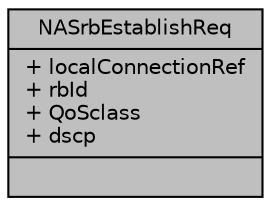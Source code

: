 digraph "NASrbEstablishReq"
{
 // LATEX_PDF_SIZE
  edge [fontname="Helvetica",fontsize="10",labelfontname="Helvetica",labelfontsize="10"];
  node [fontname="Helvetica",fontsize="10",shape=record];
  Node1 [label="{NASrbEstablishReq\n|+ localConnectionRef\l+ rbId\l+ QoSclass\l+ dscp\l|}",height=0.2,width=0.4,color="black", fillcolor="grey75", style="filled", fontcolor="black",tooltip=" "];
}
